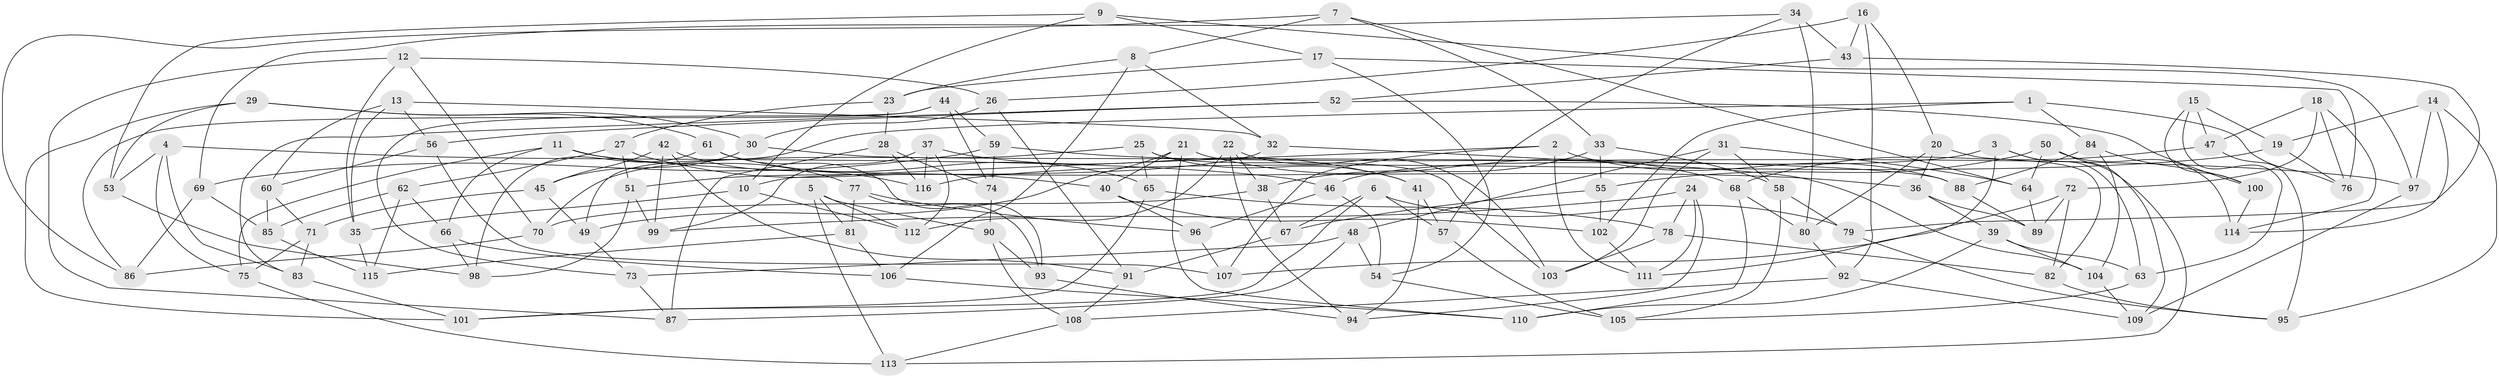 // coarse degree distribution, {4: 0.5555555555555556, 6: 0.32098765432098764, 5: 0.1111111111111111, 3: 0.012345679012345678}
// Generated by graph-tools (version 1.1) at 2025/24/03/03/25 07:24:30]
// undirected, 116 vertices, 232 edges
graph export_dot {
graph [start="1"]
  node [color=gray90,style=filled];
  1;
  2;
  3;
  4;
  5;
  6;
  7;
  8;
  9;
  10;
  11;
  12;
  13;
  14;
  15;
  16;
  17;
  18;
  19;
  20;
  21;
  22;
  23;
  24;
  25;
  26;
  27;
  28;
  29;
  30;
  31;
  32;
  33;
  34;
  35;
  36;
  37;
  38;
  39;
  40;
  41;
  42;
  43;
  44;
  45;
  46;
  47;
  48;
  49;
  50;
  51;
  52;
  53;
  54;
  55;
  56;
  57;
  58;
  59;
  60;
  61;
  62;
  63;
  64;
  65;
  66;
  67;
  68;
  69;
  70;
  71;
  72;
  73;
  74;
  75;
  76;
  77;
  78;
  79;
  80;
  81;
  82;
  83;
  84;
  85;
  86;
  87;
  88;
  89;
  90;
  91;
  92;
  93;
  94;
  95;
  96;
  97;
  98;
  99;
  100;
  101;
  102;
  103;
  104;
  105;
  106;
  107;
  108;
  109;
  110;
  111;
  112;
  113;
  114;
  115;
  116;
  1 -- 49;
  1 -- 84;
  1 -- 76;
  1 -- 102;
  2 -- 111;
  2 -- 10;
  2 -- 107;
  2 -- 88;
  3 -- 111;
  3 -- 63;
  3 -- 46;
  3 -- 113;
  4 -- 46;
  4 -- 83;
  4 -- 53;
  4 -- 75;
  5 -- 112;
  5 -- 81;
  5 -- 113;
  5 -- 90;
  6 -- 101;
  6 -- 57;
  6 -- 79;
  6 -- 67;
  7 -- 33;
  7 -- 64;
  7 -- 86;
  7 -- 8;
  8 -- 106;
  8 -- 23;
  8 -- 32;
  9 -- 10;
  9 -- 97;
  9 -- 53;
  9 -- 17;
  10 -- 112;
  10 -- 35;
  11 -- 77;
  11 -- 36;
  11 -- 66;
  11 -- 75;
  12 -- 26;
  12 -- 35;
  12 -- 87;
  12 -- 70;
  13 -- 56;
  13 -- 35;
  13 -- 32;
  13 -- 60;
  14 -- 19;
  14 -- 97;
  14 -- 114;
  14 -- 95;
  15 -- 100;
  15 -- 19;
  15 -- 47;
  15 -- 63;
  16 -- 92;
  16 -- 26;
  16 -- 43;
  16 -- 20;
  17 -- 23;
  17 -- 76;
  17 -- 54;
  18 -- 114;
  18 -- 47;
  18 -- 76;
  18 -- 72;
  19 -- 116;
  19 -- 76;
  20 -- 80;
  20 -- 36;
  20 -- 82;
  21 -- 68;
  21 -- 40;
  21 -- 110;
  21 -- 49;
  22 -- 94;
  22 -- 112;
  22 -- 38;
  22 -- 103;
  23 -- 27;
  23 -- 28;
  24 -- 78;
  24 -- 94;
  24 -- 99;
  24 -- 111;
  25 -- 41;
  25 -- 65;
  25 -- 103;
  25 -- 70;
  26 -- 30;
  26 -- 91;
  27 -- 51;
  27 -- 40;
  27 -- 62;
  28 -- 87;
  28 -- 116;
  28 -- 74;
  29 -- 101;
  29 -- 61;
  29 -- 53;
  29 -- 30;
  30 -- 45;
  30 -- 88;
  31 -- 48;
  31 -- 58;
  31 -- 103;
  31 -- 64;
  32 -- 51;
  32 -- 104;
  33 -- 38;
  33 -- 58;
  33 -- 55;
  34 -- 69;
  34 -- 43;
  34 -- 80;
  34 -- 57;
  35 -- 115;
  36 -- 89;
  36 -- 39;
  37 -- 41;
  37 -- 99;
  37 -- 116;
  37 -- 112;
  38 -- 70;
  38 -- 67;
  39 -- 63;
  39 -- 110;
  39 -- 104;
  40 -- 102;
  40 -- 96;
  41 -- 57;
  41 -- 94;
  42 -- 91;
  42 -- 116;
  42 -- 99;
  42 -- 45;
  43 -- 52;
  43 -- 79;
  44 -- 73;
  44 -- 86;
  44 -- 59;
  44 -- 74;
  45 -- 49;
  45 -- 71;
  46 -- 54;
  46 -- 96;
  47 -- 68;
  47 -- 95;
  48 -- 73;
  48 -- 87;
  48 -- 54;
  49 -- 73;
  50 -- 64;
  50 -- 114;
  50 -- 109;
  50 -- 55;
  51 -- 98;
  51 -- 99;
  52 -- 100;
  52 -- 56;
  52 -- 83;
  53 -- 98;
  54 -- 105;
  55 -- 102;
  55 -- 67;
  56 -- 107;
  56 -- 60;
  57 -- 105;
  58 -- 79;
  58 -- 105;
  59 -- 74;
  59 -- 69;
  59 -- 97;
  60 -- 85;
  60 -- 71;
  61 -- 65;
  61 -- 93;
  61 -- 98;
  62 -- 85;
  62 -- 115;
  62 -- 66;
  63 -- 105;
  64 -- 89;
  65 -- 78;
  65 -- 101;
  66 -- 106;
  66 -- 98;
  67 -- 91;
  68 -- 110;
  68 -- 80;
  69 -- 85;
  69 -- 86;
  70 -- 86;
  71 -- 83;
  71 -- 75;
  72 -- 82;
  72 -- 107;
  72 -- 89;
  73 -- 87;
  74 -- 90;
  75 -- 113;
  77 -- 93;
  77 -- 96;
  77 -- 81;
  78 -- 82;
  78 -- 103;
  79 -- 95;
  80 -- 92;
  81 -- 115;
  81 -- 106;
  82 -- 95;
  83 -- 101;
  84 -- 88;
  84 -- 104;
  84 -- 100;
  85 -- 115;
  88 -- 89;
  90 -- 93;
  90 -- 108;
  91 -- 108;
  92 -- 108;
  92 -- 109;
  93 -- 94;
  96 -- 107;
  97 -- 109;
  100 -- 114;
  102 -- 111;
  104 -- 109;
  106 -- 110;
  108 -- 113;
}
